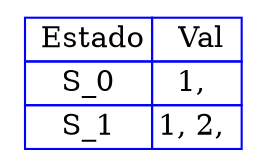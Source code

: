 digraph H {
tbl [
shape=plaintext 
label=<
<table border='0' cellborder='1' color='blue' cellspacing='0'>
<tr><td> Estado</td><td> Val</td></tr><tr><td>S_0</td><td>1, </td></tr>
<tr><td>S_1</td><td>1, 2, </td></tr>
</table> 
>];
}